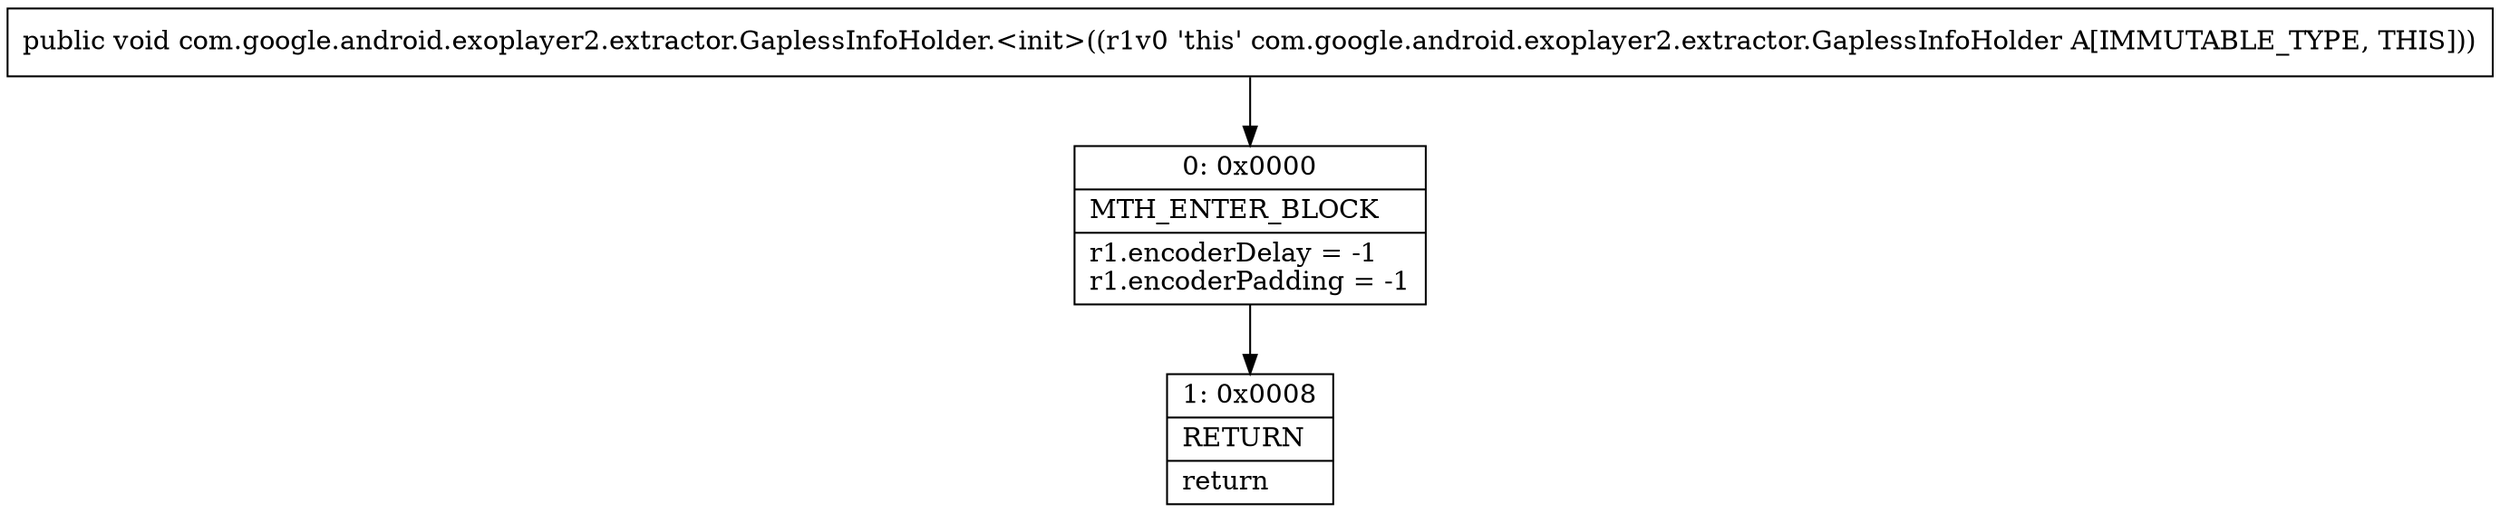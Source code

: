 digraph "CFG forcom.google.android.exoplayer2.extractor.GaplessInfoHolder.\<init\>()V" {
Node_0 [shape=record,label="{0\:\ 0x0000|MTH_ENTER_BLOCK\l|r1.encoderDelay = \-1\lr1.encoderPadding = \-1\l}"];
Node_1 [shape=record,label="{1\:\ 0x0008|RETURN\l|return\l}"];
MethodNode[shape=record,label="{public void com.google.android.exoplayer2.extractor.GaplessInfoHolder.\<init\>((r1v0 'this' com.google.android.exoplayer2.extractor.GaplessInfoHolder A[IMMUTABLE_TYPE, THIS])) }"];
MethodNode -> Node_0;
Node_0 -> Node_1;
}


